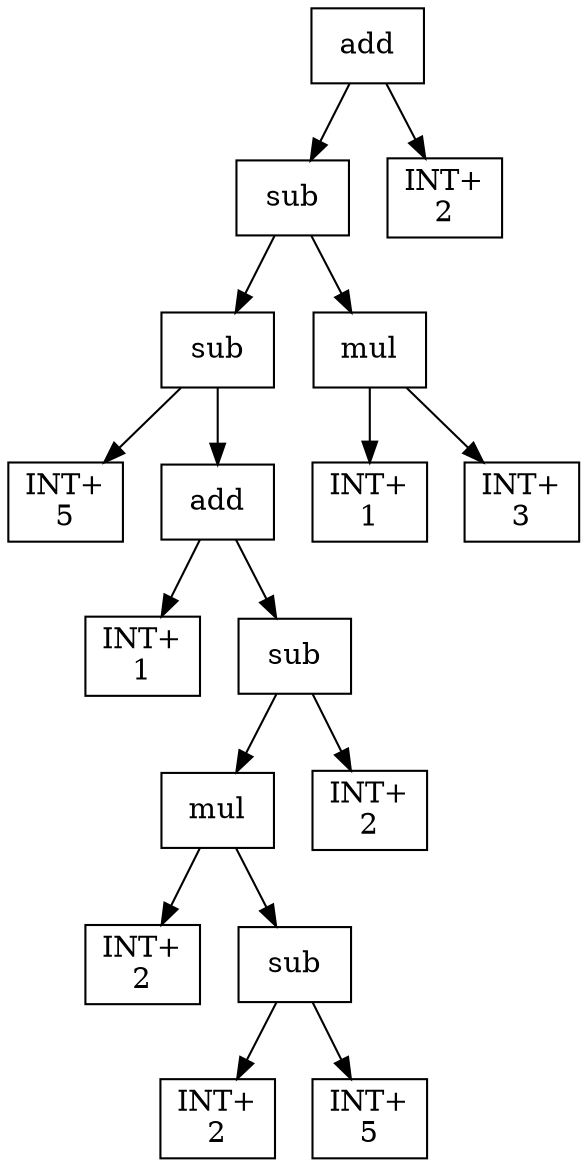 digraph expr {
  node [shape=box];
  n1 [label="add"];
  n2 [label="sub"];
  n3 [label="sub"];
  n4 [label="INT+\n5"];
  n5 [label="add"];
  n6 [label="INT+\n1"];
  n7 [label="sub"];
  n8 [label="mul"];
  n9 [label="INT+\n2"];
  n10 [label="sub"];
  n11 [label="INT+\n2"];
  n12 [label="INT+\n5"];
  n10 -> n11;
  n10 -> n12;
  n8 -> n9;
  n8 -> n10;
  n13 [label="INT+\n2"];
  n7 -> n8;
  n7 -> n13;
  n5 -> n6;
  n5 -> n7;
  n3 -> n4;
  n3 -> n5;
  n14 [label="mul"];
  n15 [label="INT+\n1"];
  n16 [label="INT+\n3"];
  n14 -> n15;
  n14 -> n16;
  n2 -> n3;
  n2 -> n14;
  n17 [label="INT+\n2"];
  n1 -> n2;
  n1 -> n17;
}